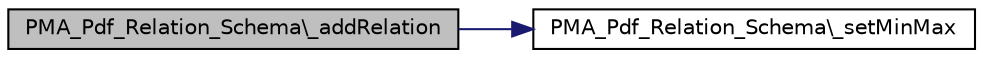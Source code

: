 digraph G
{
  edge [fontname="Helvetica",fontsize="10",labelfontname="Helvetica",labelfontsize="10"];
  node [fontname="Helvetica",fontsize="10",shape=record];
  rankdir="LR";
  Node1 [label="PMA_Pdf_Relation_Schema\\_addRelation",height=0.2,width=0.4,color="black", fillcolor="grey75", style="filled" fontcolor="black"];
  Node1 -> Node2 [color="midnightblue",fontsize="10",style="solid",fontname="Helvetica"];
  Node2 [label="PMA_Pdf_Relation_Schema\\_setMinMax",height=0.2,width=0.4,color="black", fillcolor="white", style="filled",URL="$classPMA__Pdf__Relation__Schema.html#afb85a15d1c090215e06e3096efda07df",tooltip="Sets X and Y minimum and maximum for a table cell."];
}
